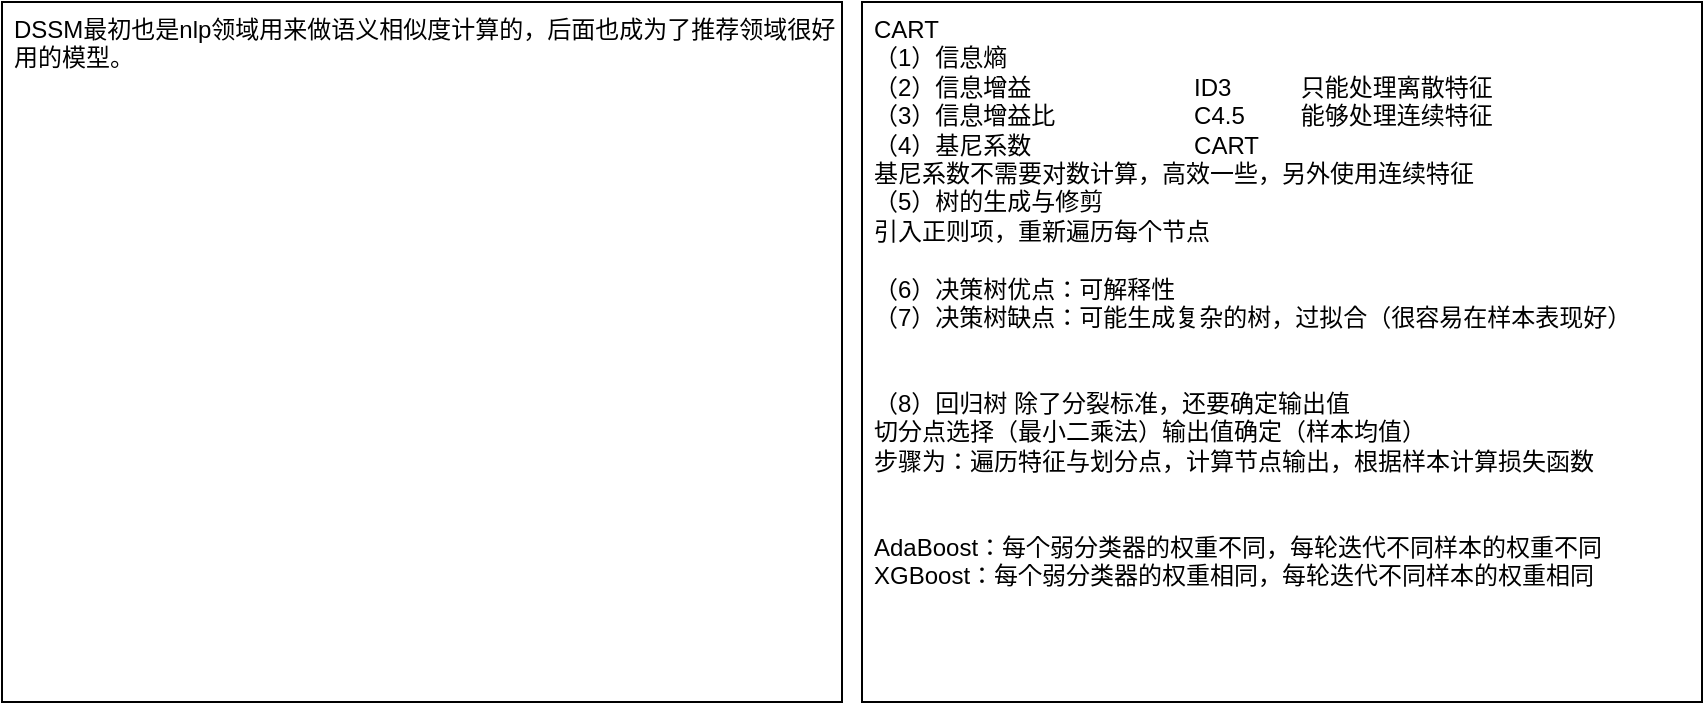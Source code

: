 <mxfile version="24.7.8">
  <diagram name="第 1 页" id="6LExswBGzEWrd6V2PaQY">
    <mxGraphModel dx="1356" dy="522" grid="1" gridSize="10" guides="1" tooltips="1" connect="1" arrows="1" fold="1" page="0" pageScale="1" pageWidth="827" pageHeight="1169" math="0" shadow="0">
      <root>
        <mxCell id="0" />
        <mxCell id="1" parent="0" />
        <mxCell id="NIyaHajtZH1n5Uw6bmwi-1" value="CART&lt;div&gt;（1）信息熵&lt;span style=&quot;white-space: pre;&quot;&gt;&#x9;&lt;/span&gt;&lt;span style=&quot;white-space: pre;&quot;&gt;&#x9;&lt;/span&gt;&lt;span style=&quot;white-space: pre;&quot;&gt;&#x9;&lt;/span&gt;&lt;span style=&quot;white-space: pre;&quot;&gt;&#x9;&lt;/span&gt;&lt;/div&gt;&lt;div&gt;（2）信息增益&lt;span style=&quot;white-space: pre;&quot;&gt;&#x9;&lt;/span&gt;&lt;span style=&quot;white-space: pre;&quot;&gt;&#x9;&lt;/span&gt;&lt;span style=&quot;white-space: pre;&quot;&gt;&#x9;&lt;/span&gt;&lt;span style=&quot;background-color: initial;&quot;&gt;ID3 &lt;span style=&quot;white-space: pre;&quot;&gt;&#x9;&lt;/span&gt;&lt;span style=&quot;white-space: pre;&quot;&gt;&#x9;&lt;/span&gt;只能处理离散特征&lt;/span&gt;&lt;/div&gt;&lt;div&gt;（3）信息增益比&lt;span style=&quot;white-space: pre;&quot;&gt;&#x9;&lt;/span&gt;&lt;span style=&quot;white-space: pre;&quot;&gt;&#x9;&lt;/span&gt;&lt;span style=&quot;white-space: pre;&quot;&gt;&#x9;&lt;/span&gt;C4.5&lt;span style=&quot;white-space: pre;&quot;&gt;&#x9;&lt;/span&gt;能够处理连续特征&lt;/div&gt;&lt;div&gt;（4）基尼系数&lt;span style=&quot;white-space: pre;&quot;&gt;&#x9;&lt;/span&gt;&lt;span style=&quot;white-space: pre;&quot;&gt;&#x9;&lt;/span&gt;&lt;span style=&quot;white-space: pre;&quot;&gt;&#x9;&lt;/span&gt;CART&lt;span style=&quot;white-space: pre;&quot;&gt;&#x9;&lt;/span&gt;&lt;/div&gt;&lt;div&gt;基尼系数不需要对数计算，高效一些，另外使用连续特征&lt;/div&gt;&lt;div&gt;（5）树的生成与修剪&lt;/div&gt;&lt;div&gt;引入正则项，重新遍历每个节点&lt;/div&gt;&lt;div&gt;&lt;br&gt;&lt;/div&gt;&lt;div&gt;（6）决策树优点：可解释性&lt;/div&gt;&lt;div&gt;（7）决策树缺点：可能生成复杂的树，过拟合（很容易在样本表现好）&lt;/div&gt;&lt;div&gt;&lt;br&gt;&lt;/div&gt;&lt;div&gt;&lt;br&gt;&lt;/div&gt;&lt;div&gt;（8）回归树 除了分裂标准，还要确定输出值&lt;/div&gt;&lt;div&gt;切分点选择（最小二乘法）输出值确定（样本均值）&lt;/div&gt;&lt;div&gt;步骤为：遍历特征与划分点，计算节点输出，根据样本计算损失函数&lt;/div&gt;&lt;div&gt;&lt;br&gt;&lt;/div&gt;&lt;div&gt;&lt;br&gt;&lt;/div&gt;&lt;div&gt;AdaBoost：每个弱分类器的权重不同，每轮迭代不同样本的权重不同&lt;/div&gt;&lt;div&gt;XGBoost：&lt;span style=&quot;background-color: initial;&quot;&gt;每个弱分类器的权重相同，每轮迭代不同样本的权重相同&lt;/span&gt;&lt;/div&gt;&lt;div&gt;&lt;br&gt;&lt;/div&gt;" style="rounded=0;whiteSpace=wrap;html=1;align=left;verticalAlign=top;spacingLeft=4;" parent="1" vertex="1">
          <mxGeometry x="260" y="210" width="420" height="350" as="geometry" />
        </mxCell>
        <mxCell id="MYtVJx9_-QZ0XqSOwh22-1" value="&lt;div&gt;DSSM最初也是nlp领域用来做语义相似度计算的，后面也成为了推荐领域很好用的模型。&lt;/div&gt;" style="rounded=0;whiteSpace=wrap;html=1;align=left;verticalAlign=top;spacingLeft=4;" vertex="1" parent="1">
          <mxGeometry x="-170" y="210" width="420" height="350" as="geometry" />
        </mxCell>
      </root>
    </mxGraphModel>
  </diagram>
</mxfile>
